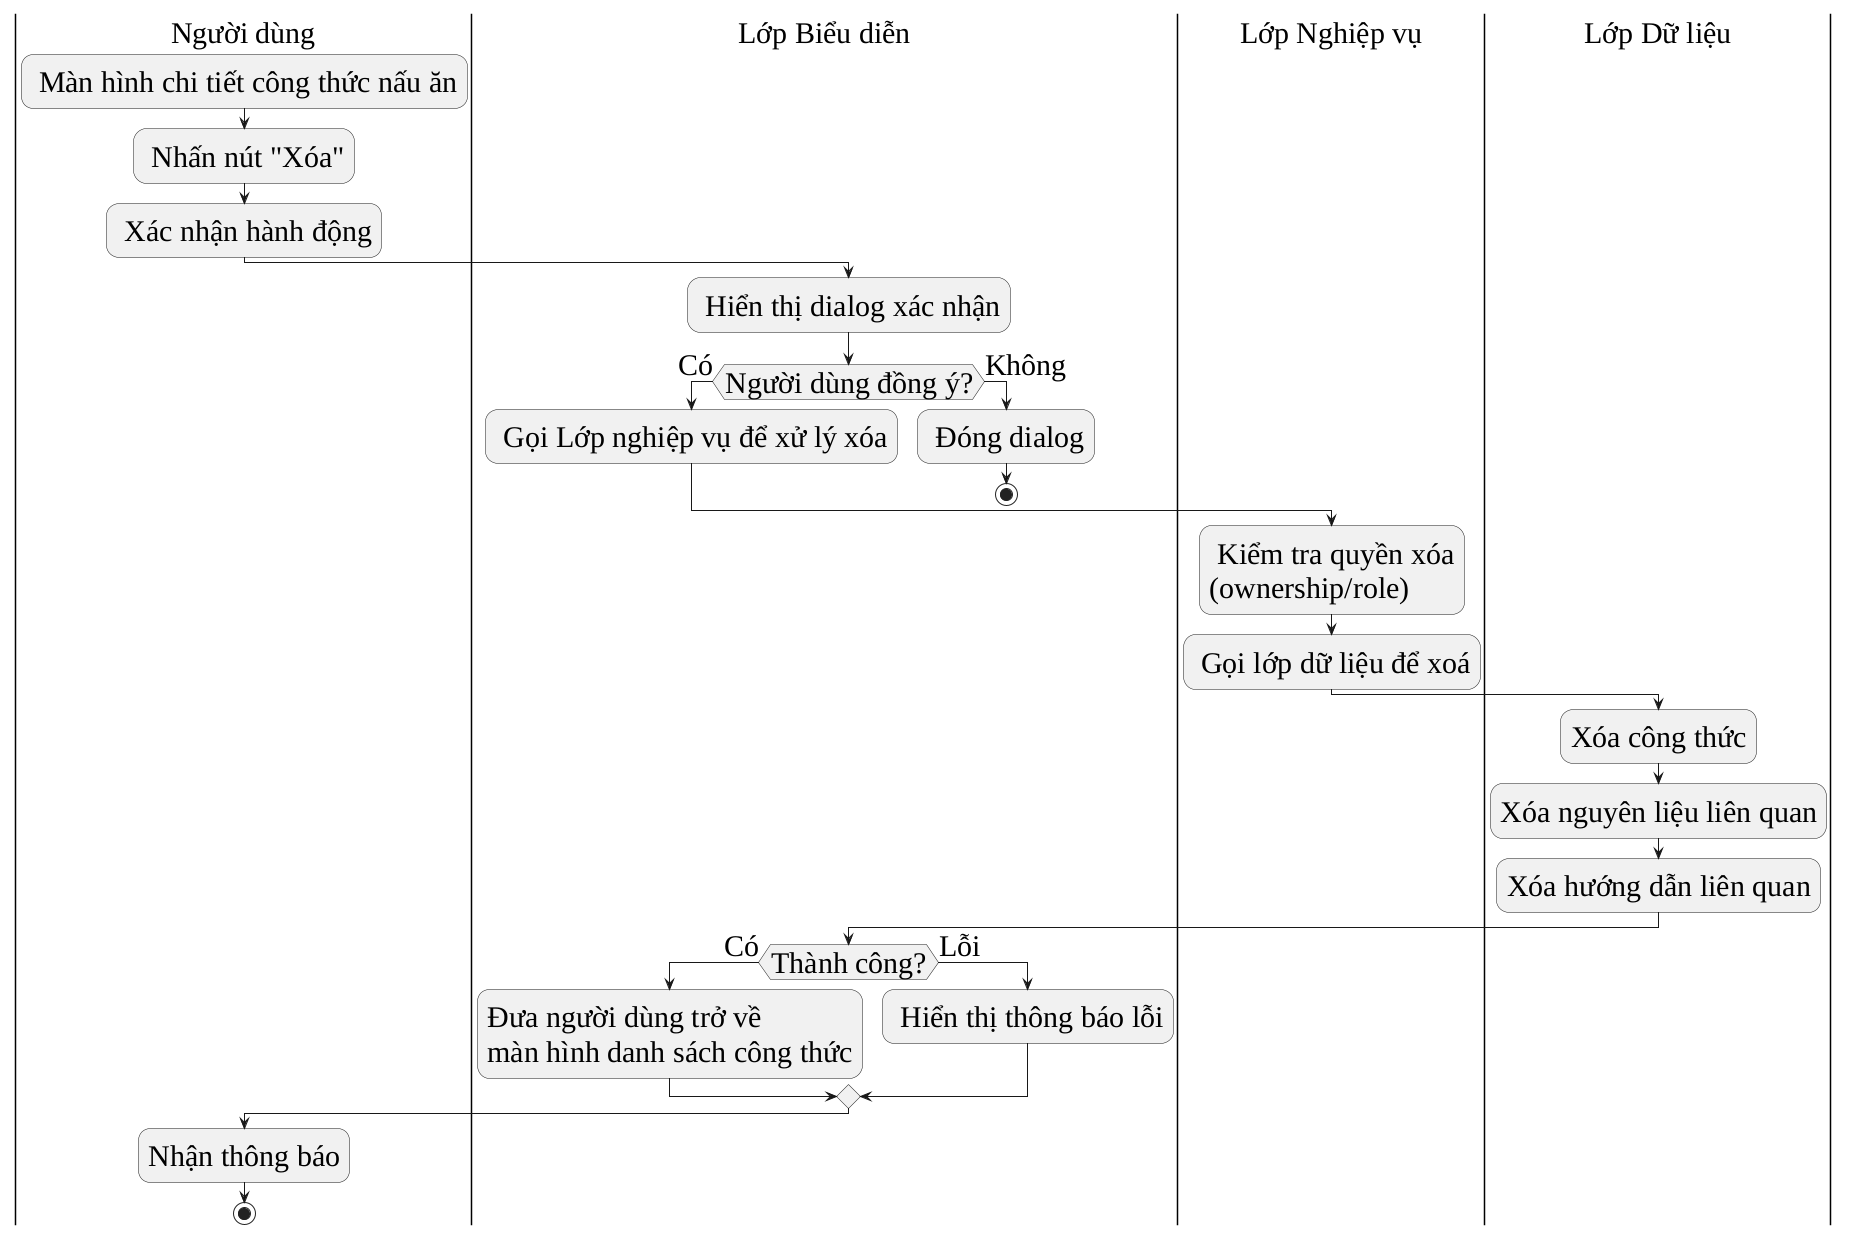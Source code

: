 @startuml
skinparam DefaultFontName "Liberation Serif"
skinparam DefaultFontSize 30

|Người dùng|
: Màn hình chi tiết công thức nấu ăn;
: Nhấn nút "Xóa";
: Xác nhận hành động;

|Lớp Biểu diễn|
: Hiển thị dialog xác nhận;
if (Người dùng đồng ý?) then (Có)
  : Gọi Lớp nghiệp vụ để xử lý xóa;
else (Không)
  : Đóng dialog;
  stop
endif

|Lớp Nghiệp vụ|
: Kiểm tra quyền xóa\n(ownership/role);
: Gọi lớp dữ liệu để xoá;

|Lớp Dữ liệu|
:Xóa công thức;
:Xóa nguyên liệu liên quan;
:Xóa hướng dẫn liên quan;

|Lớp Biểu diễn|
if (Thành công?) then (Có)
  :Đưa người dùng trở về\nmàn hình danh sách công thức;
else (Lỗi)
  : Hiển thị thông báo lỗi;
endif

|Người dùng|
:Nhận thông báo;

stop
@enduml
